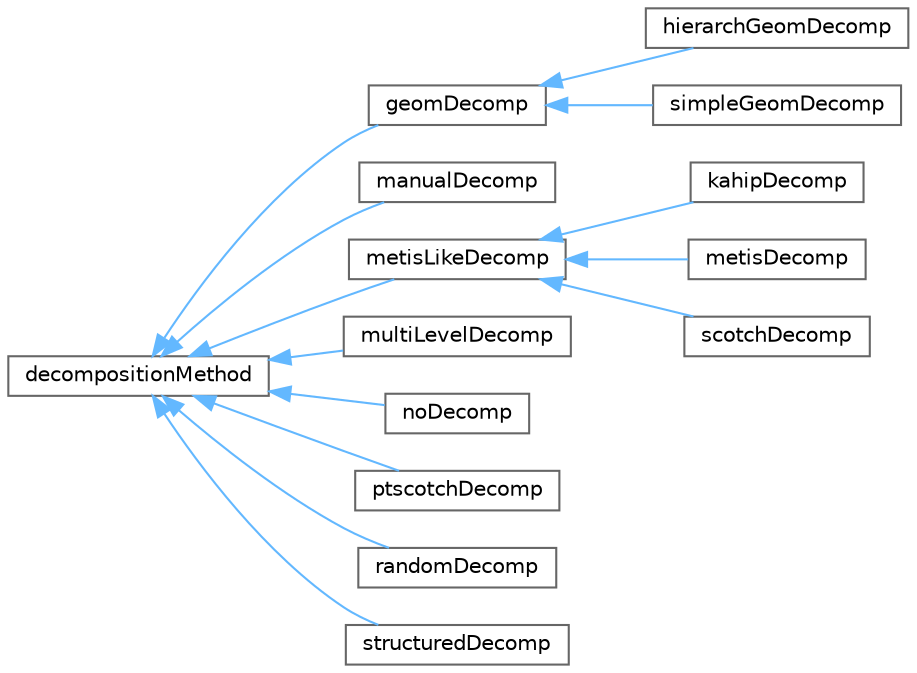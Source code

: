 digraph "Graphical Class Hierarchy"
{
 // LATEX_PDF_SIZE
  bgcolor="transparent";
  edge [fontname=Helvetica,fontsize=10,labelfontname=Helvetica,labelfontsize=10];
  node [fontname=Helvetica,fontsize=10,shape=box,height=0.2,width=0.4];
  rankdir="LR";
  Node0 [id="Node000000",label="decompositionMethod",height=0.2,width=0.4,color="grey40", fillcolor="white", style="filled",URL="$classFoam_1_1decompositionMethod.html",tooltip="Abstract base class for domain decomposition."];
  Node0 -> Node1 [id="edge4488_Node000000_Node000001",dir="back",color="steelblue1",style="solid",tooltip=" "];
  Node1 [id="Node000001",label="geomDecomp",height=0.2,width=0.4,color="grey40", fillcolor="white", style="filled",URL="$classFoam_1_1geomDecomp.html",tooltip="Base for geometrical domain decomposition methods."];
  Node1 -> Node2 [id="edge4489_Node000001_Node000002",dir="back",color="steelblue1",style="solid",tooltip=" "];
  Node2 [id="Node000002",label="hierarchGeomDecomp",height=0.2,width=0.4,color="grey40", fillcolor="white", style="filled",URL="$classFoam_1_1hierarchGeomDecomp.html",tooltip="Does hierarchical decomposition of points, selectable as hierarchical."];
  Node1 -> Node3 [id="edge4490_Node000001_Node000003",dir="back",color="steelblue1",style="solid",tooltip=" "];
  Node3 [id="Node000003",label="simpleGeomDecomp",height=0.2,width=0.4,color="grey40", fillcolor="white", style="filled",URL="$classFoam_1_1simpleGeomDecomp.html",tooltip="Simple geometric decomposition, selectable as simple."];
  Node0 -> Node4 [id="edge4491_Node000000_Node000004",dir="back",color="steelblue1",style="solid",tooltip=" "];
  Node4 [id="Node000004",label="manualDecomp",height=0.2,width=0.4,color="grey40", fillcolor="white", style="filled",URL="$classFoam_1_1manualDecomp.html",tooltip="Decompose based on cell-to-processor association in a file."];
  Node0 -> Node5 [id="edge4492_Node000000_Node000005",dir="back",color="steelblue1",style="solid",tooltip=" "];
  Node5 [id="Node000005",label="metisLikeDecomp",height=0.2,width=0.4,color="grey40", fillcolor="white", style="filled",URL="$classFoam_1_1metisLikeDecomp.html",tooltip="Domain decomposition using METIS-like data structures."];
  Node5 -> Node6 [id="edge4493_Node000005_Node000006",dir="back",color="steelblue1",style="solid",tooltip=" "];
  Node6 [id="Node000006",label="kahipDecomp",height=0.2,width=0.4,color="grey40", fillcolor="white", style="filled",URL="$classFoam_1_1kahipDecomp.html",tooltip="Domain decomposition using KaHIP http://algo2.iti.kit.edu/documents/kahip/."];
  Node5 -> Node7 [id="edge4494_Node000005_Node000007",dir="back",color="steelblue1",style="solid",tooltip=" "];
  Node7 [id="Node000007",label="metisDecomp",height=0.2,width=0.4,color="grey40", fillcolor="white", style="filled",URL="$classFoam_1_1metisDecomp.html",tooltip="Metis domain decomposition."];
  Node5 -> Node8 [id="edge4495_Node000005_Node000008",dir="back",color="steelblue1",style="solid",tooltip=" "];
  Node8 [id="Node000008",label="scotchDecomp",height=0.2,width=0.4,color="grey40", fillcolor="white", style="filled",URL="$classFoam_1_1scotchDecomp.html",tooltip="Scotch domain decomposition."];
  Node0 -> Node9 [id="edge4496_Node000000_Node000009",dir="back",color="steelblue1",style="solid",tooltip=" "];
  Node9 [id="Node000009",label="multiLevelDecomp",height=0.2,width=0.4,color="grey40", fillcolor="white", style="filled",URL="$classFoam_1_1multiLevelDecomp.html",tooltip="Decompose given using consecutive application of decomposers."];
  Node0 -> Node10 [id="edge4497_Node000000_Node000010",dir="back",color="steelblue1",style="solid",tooltip=" "];
  Node10 [id="Node000010",label="noDecomp",height=0.2,width=0.4,color="grey40", fillcolor="white", style="filled",URL="$classFoam_1_1noDecomp.html",tooltip="A dummy decomposition method, selected as none."];
  Node0 -> Node11 [id="edge4498_Node000000_Node000011",dir="back",color="steelblue1",style="solid",tooltip=" "];
  Node11 [id="Node000011",label="ptscotchDecomp",height=0.2,width=0.4,color="grey40", fillcolor="white", style="filled",URL="$classFoam_1_1ptscotchDecomp.html",tooltip="PTScotch domain decomposition."];
  Node0 -> Node12 [id="edge4499_Node000000_Node000012",dir="back",color="steelblue1",style="solid",tooltip=" "];
  Node12 [id="Node000012",label="randomDecomp",height=0.2,width=0.4,color="grey40", fillcolor="white", style="filled",URL="$classFoam_1_1randomDecomp.html",tooltip="Decomposition according to pseudo-random number generator, which is useful for development and stress..."];
  Node0 -> Node13 [id="edge4500_Node000000_Node000013",dir="back",color="steelblue1",style="solid",tooltip=" "];
  Node13 [id="Node000013",label="structuredDecomp",height=0.2,width=0.4,color="grey40", fillcolor="white", style="filled",URL="$classFoam_1_1structuredDecomp.html",tooltip="Walk out decomposition of patch cells mesh - selectable as structured."];
}
